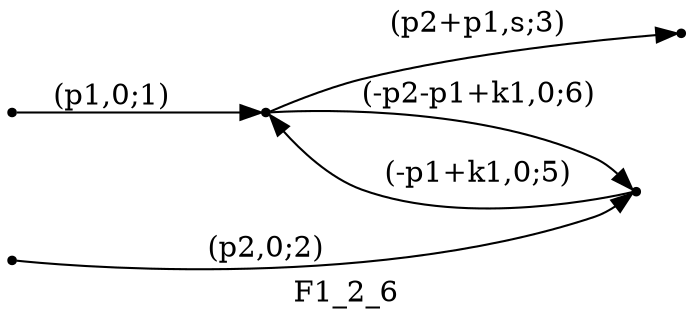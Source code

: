 digraph F1_2_6 {
  label="F1_2_6";
  rankdir="LR";
  subgraph edges {
    -1 -> 2 [label="(p1,0;1)"];
    -2 -> 1 [label="(p2,0;2)"];
    2 -> -3 [label="(p2+p1,s;3)"];
    1 -> 2 [label="(-p1+k1,0;5)"];
    2 -> 1 [label="(-p2-p1+k1,0;6)"];
  }
  subgraph incoming { rank="source"; -1; -2; }
  subgraph outgoing { rank="sink"; -3; }
-3 [shape=point];
-2 [shape=point];
-1 [shape=point];
1 [shape=point];
2 [shape=point];
}


